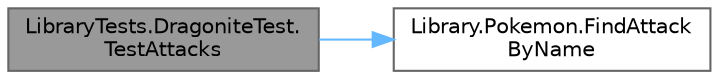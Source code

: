digraph "LibraryTests.DragoniteTest.TestAttacks"
{
 // INTERACTIVE_SVG=YES
 // LATEX_PDF_SIZE
  bgcolor="transparent";
  edge [fontname=Helvetica,fontsize=10,labelfontname=Helvetica,labelfontsize=10];
  node [fontname=Helvetica,fontsize=10,shape=box,height=0.2,width=0.4];
  rankdir="LR";
  Node1 [id="Node000001",label="LibraryTests.DragoniteTest.\lTestAttacks",height=0.2,width=0.4,color="gray40", fillcolor="grey60", style="filled", fontcolor="black",tooltip="Test de metodo FindAttackByName y los ataques que tiene Dragonite, confirmando que fueron creados cor..."];
  Node1 -> Node2 [id="edge1_Node000001_Node000002",color="steelblue1",style="solid",tooltip=" "];
  Node2 [id="Node000002",label="Library.Pokemon.FindAttack\lByName",height=0.2,width=0.4,color="grey40", fillcolor="white", style="filled",URL="$classLibrary_1_1Pokemon.html#ab6cbaeb20e371ec9049d2b53ed8c7e8c",tooltip="Busca un ataque dentro de la lista de ataques comparando el nombre."];
}
